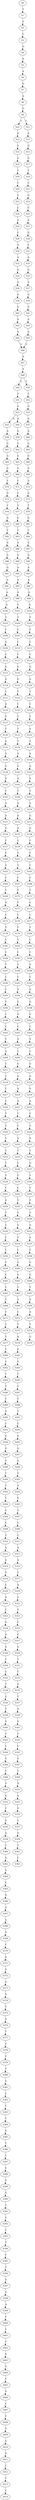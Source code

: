 strict digraph  {
	S0 -> S1 [ label = T ];
	S1 -> S2 [ label = T ];
	S2 -> S3 [ label = C ];
	S3 -> S4 [ label = G ];
	S4 -> S5 [ label = A ];
	S5 -> S6 [ label = A ];
	S6 -> S7 [ label = G ];
	S7 -> S8 [ label = A ];
	S8 -> S9 [ label = G ];
	S9 -> S10 [ label = T ];
	S9 -> S11 [ label = C ];
	S10 -> S12 [ label = A ];
	S11 -> S13 [ label = A ];
	S12 -> S14 [ label = A ];
	S13 -> S15 [ label = G ];
	S14 -> S16 [ label = G ];
	S15 -> S17 [ label = G ];
	S16 -> S18 [ label = T ];
	S17 -> S19 [ label = T ];
	S18 -> S20 [ label = C ];
	S19 -> S21 [ label = C ];
	S20 -> S22 [ label = C ];
	S21 -> S23 [ label = G ];
	S22 -> S24 [ label = C ];
	S23 -> S25 [ label = C ];
	S24 -> S26 [ label = A ];
	S25 -> S27 [ label = A ];
	S26 -> S28 [ label = C ];
	S27 -> S29 [ label = G ];
	S28 -> S30 [ label = A ];
	S29 -> S31 [ label = C ];
	S30 -> S32 [ label = A ];
	S31 -> S33 [ label = A ];
	S32 -> S34 [ label = G ];
	S33 -> S35 [ label = G ];
	S34 -> S36 [ label = A ];
	S35 -> S37 [ label = A ];
	S36 -> S38 [ label = G ];
	S37 -> S39 [ label = G ];
	S38 -> S40 [ label = G ];
	S39 -> S41 [ label = G ];
	S40 -> S42 [ label = A ];
	S41 -> S43 [ label = A ];
	S42 -> S44 [ label = G ];
	S43 -> S45 [ label = G ];
	S44 -> S46 [ label = G ];
	S45 -> S46 [ label = G ];
	S46 -> S47 [ label = A ];
	S47 -> S48 [ label = A ];
	S48 -> S49 [ label = G ];
	S48 -> S50 [ label = T ];
	S49 -> S51 [ label = T ];
	S50 -> S52 [ label = T ];
	S51 -> S53 [ label = G ];
	S52 -> S54 [ label = G ];
	S53 -> S55 [ label = G ];
	S53 -> S56 [ label = A ];
	S54 -> S57 [ label = G ];
	S55 -> S58 [ label = A ];
	S56 -> S59 [ label = A ];
	S57 -> S60 [ label = A ];
	S58 -> S61 [ label = G ];
	S59 -> S62 [ label = G ];
	S60 -> S63 [ label = G ];
	S61 -> S64 [ label = G ];
	S62 -> S65 [ label = G ];
	S63 -> S66 [ label = G ];
	S64 -> S67 [ label = G ];
	S65 -> S68 [ label = G ];
	S66 -> S69 [ label = G ];
	S67 -> S70 [ label = C ];
	S68 -> S71 [ label = C ];
	S69 -> S72 [ label = A ];
	S70 -> S73 [ label = G ];
	S71 -> S74 [ label = C ];
	S72 -> S75 [ label = G ];
	S73 -> S76 [ label = T ];
	S74 -> S77 [ label = T ];
	S75 -> S78 [ label = T ];
	S76 -> S79 [ label = G ];
	S77 -> S80 [ label = G ];
	S78 -> S81 [ label = G ];
	S79 -> S82 [ label = T ];
	S80 -> S83 [ label = T ];
	S81 -> S84 [ label = C ];
	S82 -> S85 [ label = A ];
	S83 -> S86 [ label = A ];
	S84 -> S87 [ label = A ];
	S85 -> S88 [ label = G ];
	S86 -> S89 [ label = G ];
	S87 -> S90 [ label = G ];
	S88 -> S91 [ label = G ];
	S89 -> S92 [ label = A ];
	S90 -> S93 [ label = A ];
	S91 -> S94 [ label = A ];
	S92 -> S95 [ label = A ];
	S93 -> S96 [ label = A ];
	S94 -> S97 [ label = A ];
	S95 -> S98 [ label = A ];
	S96 -> S99 [ label = A ];
	S97 -> S100 [ label = A ];
	S98 -> S101 [ label = T ];
	S99 -> S102 [ label = G ];
	S100 -> S103 [ label = T ];
	S101 -> S104 [ label = T ];
	S102 -> S105 [ label = T ];
	S103 -> S106 [ label = C ];
	S104 -> S107 [ label = C ];
	S105 -> S108 [ label = T ];
	S106 -> S109 [ label = G ];
	S107 -> S110 [ label = C ];
	S108 -> S111 [ label = C ];
	S109 -> S112 [ label = C ];
	S110 -> S113 [ label = C ];
	S111 -> S114 [ label = C ];
	S112 -> S115 [ label = G ];
	S113 -> S116 [ label = G ];
	S114 -> S117 [ label = G ];
	S115 -> S118 [ label = G ];
	S116 -> S119 [ label = G ];
	S117 -> S120 [ label = G ];
	S118 -> S121 [ label = T ];
	S119 -> S122 [ label = T ];
	S120 -> S123 [ label = T ];
	S121 -> S124 [ label = A ];
	S122 -> S125 [ label = C ];
	S123 -> S126 [ label = C ];
	S124 -> S127 [ label = G ];
	S125 -> S128 [ label = C ];
	S126 -> S129 [ label = T ];
	S127 -> S130 [ label = T ];
	S128 -> S131 [ label = T ];
	S129 -> S132 [ label = A ];
	S130 -> S133 [ label = G ];
	S131 -> S134 [ label = T ];
	S132 -> S135 [ label = T ];
	S133 -> S136 [ label = G ];
	S134 -> S137 [ label = A ];
	S135 -> S138 [ label = A ];
	S136 -> S139 [ label = A ];
	S137 -> S140 [ label = G ];
	S138 -> S141 [ label = A ];
	S139 -> S142 [ label = G ];
	S140 -> S143 [ label = A ];
	S141 -> S144 [ label = A ];
	S142 -> S145 [ label = C ];
	S143 -> S146 [ label = T ];
	S144 -> S147 [ label = T ];
	S145 -> S148 [ label = G ];
	S146 -> S149 [ label = A ];
	S147 -> S150 [ label = A ];
	S148 -> S151 [ label = A ];
	S149 -> S152 [ label = A ];
	S150 -> S153 [ label = G ];
	S151 -> S154 [ label = G ];
	S152 -> S155 [ label = A ];
	S153 -> S156 [ label = G ];
	S154 -> S157 [ label = C ];
	S155 -> S158 [ label = C ];
	S156 -> S159 [ label = C ];
	S157 -> S160 [ label = C ];
	S158 -> S161 [ label = C ];
	S159 -> S162 [ label = C ];
	S160 -> S163 [ label = G ];
	S161 -> S164 [ label = T ];
	S162 -> S165 [ label = C ];
	S163 -> S166 [ label = C ];
	S164 -> S167 [ label = C ];
	S165 -> S168 [ label = C ];
	S166 -> S169 [ label = T ];
	S167 -> S170 [ label = T ];
	S168 -> S171 [ label = T ];
	S169 -> S172 [ label = A ];
	S170 -> S173 [ label = T ];
	S171 -> S174 [ label = C ];
	S172 -> S175 [ label = C ];
	S173 -> S176 [ label = C ];
	S174 -> S177 [ label = C ];
	S175 -> S178 [ label = T ];
	S176 -> S179 [ label = T ];
	S177 -> S180 [ label = T ];
	S178 -> S181 [ label = T ];
	S179 -> S182 [ label = T ];
	S180 -> S183 [ label = C ];
	S181 -> S184 [ label = C ];
	S182 -> S185 [ label = C ];
	S183 -> S186 [ label = C ];
	S184 -> S187 [ label = T ];
	S185 -> S188 [ label = T ];
	S186 -> S189 [ label = G ];
	S187 -> S190 [ label = C ];
	S188 -> S191 [ label = C ];
	S189 -> S192 [ label = C ];
	S190 -> S193 [ label = C ];
	S191 -> S194 [ label = A ];
	S192 -> S195 [ label = A ];
	S193 -> S196 [ label = T ];
	S194 -> S197 [ label = G ];
	S195 -> S198 [ label = G ];
	S196 -> S199 [ label = C ];
	S197 -> S200 [ label = A ];
	S198 -> S201 [ label = C ];
	S199 -> S202 [ label = C ];
	S200 -> S203 [ label = C ];
	S201 -> S204 [ label = C ];
	S202 -> S205 [ label = T ];
	S203 -> S206 [ label = A ];
	S204 -> S207 [ label = A ];
	S205 -> S208 [ label = A ];
	S206 -> S209 [ label = C ];
	S207 -> S210 [ label = C ];
	S208 -> S211 [ label = C ];
	S209 -> S212 [ label = G ];
	S210 -> S213 [ label = G ];
	S211 -> S214 [ label = C ];
	S212 -> S215 [ label = A ];
	S213 -> S216 [ label = G ];
	S214 -> S217 [ label = C ];
	S215 -> S218 [ label = A ];
	S216 -> S219 [ label = G ];
	S217 -> S220 [ label = C ];
	S218 -> S221 [ label = A ];
	S219 -> S222 [ label = A ];
	S220 -> S223 [ label = T ];
	S221 -> S224 [ label = C ];
	S222 -> S225 [ label = C ];
	S223 -> S226 [ label = T ];
	S224 -> S227 [ label = C ];
	S225 -> S228 [ label = T ];
	S226 -> S229 [ label = C ];
	S227 -> S230 [ label = A ];
	S228 -> S231 [ label = A ];
	S229 -> S232 [ label = T ];
	S230 -> S233 [ label = T ];
	S231 -> S234 [ label = T ];
	S232 -> S235 [ label = T ];
	S233 -> S236 [ label = C ];
	S234 -> S237 [ label = G ];
	S235 -> S238 [ label = T ];
	S236 -> S239 [ label = T ];
	S237 -> S240 [ label = T ];
	S238 -> S241 [ label = C ];
	S239 -> S242 [ label = C ];
	S240 -> S243 [ label = C ];
	S241 -> S244 [ label = G ];
	S242 -> S245 [ label = T ];
	S243 -> S246 [ label = T ];
	S244 -> S247 [ label = T ];
	S245 -> S248 [ label = C ];
	S246 -> S249 [ label = C ];
	S247 -> S250 [ label = C ];
	S248 -> S251 [ label = G ];
	S249 -> S252 [ label = G ];
	S250 -> S253 [ label = C ];
	S251 -> S254 [ label = T ];
	S252 -> S255 [ label = A ];
	S253 -> S256 [ label = C ];
	S254 -> S257 [ label = C ];
	S255 -> S258 [ label = C ];
	S256 -> S259 [ label = T ];
	S257 -> S260 [ label = G ];
	S258 -> S261 [ label = G ];
	S259 -> S262 [ label = C ];
	S260 -> S263 [ label = G ];
	S261 -> S264 [ label = G ];
	S262 -> S265 [ label = C ];
	S263 -> S266 [ label = T ];
	S264 -> S267 [ label = T ];
	S265 -> S268 [ label = T ];
	S266 -> S269 [ label = A ];
	S267 -> S270 [ label = A ];
	S268 -> S271 [ label = C ];
	S269 -> S272 [ label = C ];
	S270 -> S273 [ label = A ];
	S271 -> S274 [ label = C ];
	S272 -> S275 [ label = T ];
	S273 -> S276 [ label = T ];
	S274 -> S277 [ label = T ];
	S275 -> S278 [ label = A ];
	S276 -> S279 [ label = G ];
	S277 -> S280 [ label = C ];
	S278 -> S281 [ label = C ];
	S280 -> S282 [ label = C ];
	S281 -> S283 [ label = G ];
	S282 -> S284 [ label = T ];
	S283 -> S285 [ label = T ];
	S284 -> S286 [ label = C ];
	S285 -> S287 [ label = T ];
	S286 -> S288 [ label = C ];
	S287 -> S289 [ label = T ];
	S288 -> S290 [ label = G ];
	S289 -> S291 [ label = T ];
	S290 -> S292 [ label = C ];
	S291 -> S293 [ label = C ];
	S292 -> S294 [ label = G ];
	S293 -> S295 [ label = G ];
	S294 -> S296 [ label = G ];
	S295 -> S297 [ label = G ];
	S296 -> S298 [ label = T ];
	S297 -> S299 [ label = G ];
	S298 -> S300 [ label = C ];
	S299 -> S301 [ label = T ];
	S300 -> S302 [ label = T ];
	S301 -> S303 [ label = A ];
	S302 -> S304 [ label = T ];
	S303 -> S305 [ label = G ];
	S304 -> S306 [ label = C ];
	S305 -> S307 [ label = T ];
	S306 -> S308 [ label = C ];
	S307 -> S309 [ label = C ];
	S308 -> S310 [ label = T ];
	S309 -> S311 [ label = C ];
	S310 -> S312 [ label = A ];
	S311 -> S313 [ label = A ];
	S312 -> S314 [ label = G ];
	S313 -> S315 [ label = A ];
	S314 -> S316 [ label = G ];
	S315 -> S317 [ label = C ];
	S316 -> S318 [ label = C ];
	S317 -> S319 [ label = A ];
	S318 -> S320 [ label = A ];
	S319 -> S321 [ label = G ];
	S320 -> S322 [ label = C ];
	S321 -> S323 [ label = T ];
	S322 -> S324 [ label = G ];
	S323 -> S325 [ label = C ];
	S324 -> S326 [ label = A ];
	S325 -> S327 [ label = C ];
	S326 -> S328 [ label = G ];
	S327 -> S329 [ label = G ];
	S328 -> S330 [ label = C ];
	S329 -> S331 [ label = T ];
	S330 -> S332 [ label = C ];
	S331 -> S333 [ label = T ];
	S332 -> S334 [ label = T ];
	S333 -> S335 [ label = G ];
	S334 -> S336 [ label = G ];
	S335 -> S337 [ label = T ];
	S336 -> S338 [ label = T ];
	S337 -> S339 [ label = A ];
	S338 -> S340 [ label = G ];
	S339 -> S341 [ label = G ];
	S340 -> S342 [ label = T ];
	S341 -> S343 [ label = T ];
	S342 -> S344 [ label = C ];
	S343 -> S345 [ label = C ];
	S344 -> S346 [ label = C ];
	S345 -> S347 [ label = G ];
	S346 -> S348 [ label = C ];
	S347 -> S349 [ label = T ];
	S348 -> S350 [ label = G ];
	S349 -> S351 [ label = A ];
	S350 -> S352 [ label = G ];
	S351 -> S353 [ label = G ];
	S352 -> S354 [ label = C ];
	S353 -> S355 [ label = G ];
	S354 -> S356 [ label = G ];
	S355 -> S357 [ label = C ];
	S356 -> S358 [ label = G ];
	S357 -> S359 [ label = G ];
	S358 -> S360 [ label = T ];
	S359 -> S361 [ label = T ];
	S360 -> S362 [ label = G ];
	S361 -> S363 [ label = C ];
	S362 -> S364 [ label = G ];
	S364 -> S365 [ label = C ];
	S365 -> S366 [ label = A ];
	S366 -> S367 [ label = G ];
	S367 -> S368 [ label = C ];
	S368 -> S369 [ label = G ];
	S369 -> S370 [ label = C ];
	S370 -> S371 [ label = G ];
	S371 -> S372 [ label = G ];
	S372 -> S373 [ label = G ];
	S373 -> S374 [ label = G ];
	S374 -> S375 [ label = T ];
	S375 -> S376 [ label = G ];
	S376 -> S377 [ label = C ];
	S377 -> S378 [ label = T ];
	S378 -> S379 [ label = T ];
	S379 -> S380 [ label = C ];
	S380 -> S381 [ label = C ];
	S381 -> S382 [ label = C ];
	S382 -> S383 [ label = C ];
	S383 -> S384 [ label = C ];
	S384 -> S385 [ label = G ];
	S385 -> S386 [ label = T ];
	S386 -> S387 [ label = C ];
	S387 -> S388 [ label = C ];
	S388 -> S389 [ label = G ];
	S389 -> S390 [ label = G ];
	S390 -> S391 [ label = T ];
	S391 -> S392 [ label = C ];
	S392 -> S393 [ label = C ];
	S393 -> S394 [ label = T ];
	S394 -> S395 [ label = C ];
	S395 -> S396 [ label = T ];
	S396 -> S397 [ label = G ];
	S397 -> S398 [ label = G ];
	S398 -> S399 [ label = A ];
	S399 -> S400 [ label = C ];
	S400 -> S401 [ label = C ];
	S401 -> S402 [ label = C ];
	S402 -> S403 [ label = G ];
	S403 -> S404 [ label = G ];
	S404 -> S405 [ label = C ];
	S405 -> S406 [ label = G ];
	S406 -> S407 [ label = C ];
	S407 -> S408 [ label = T ];
	S408 -> S409 [ label = G ];
	S409 -> S410 [ label = G ];
	S410 -> S411 [ label = G ];
	S411 -> S412 [ label = C ];
	S412 -> S413 [ label = C ];
	S413 -> S414 [ label = C ];
}
